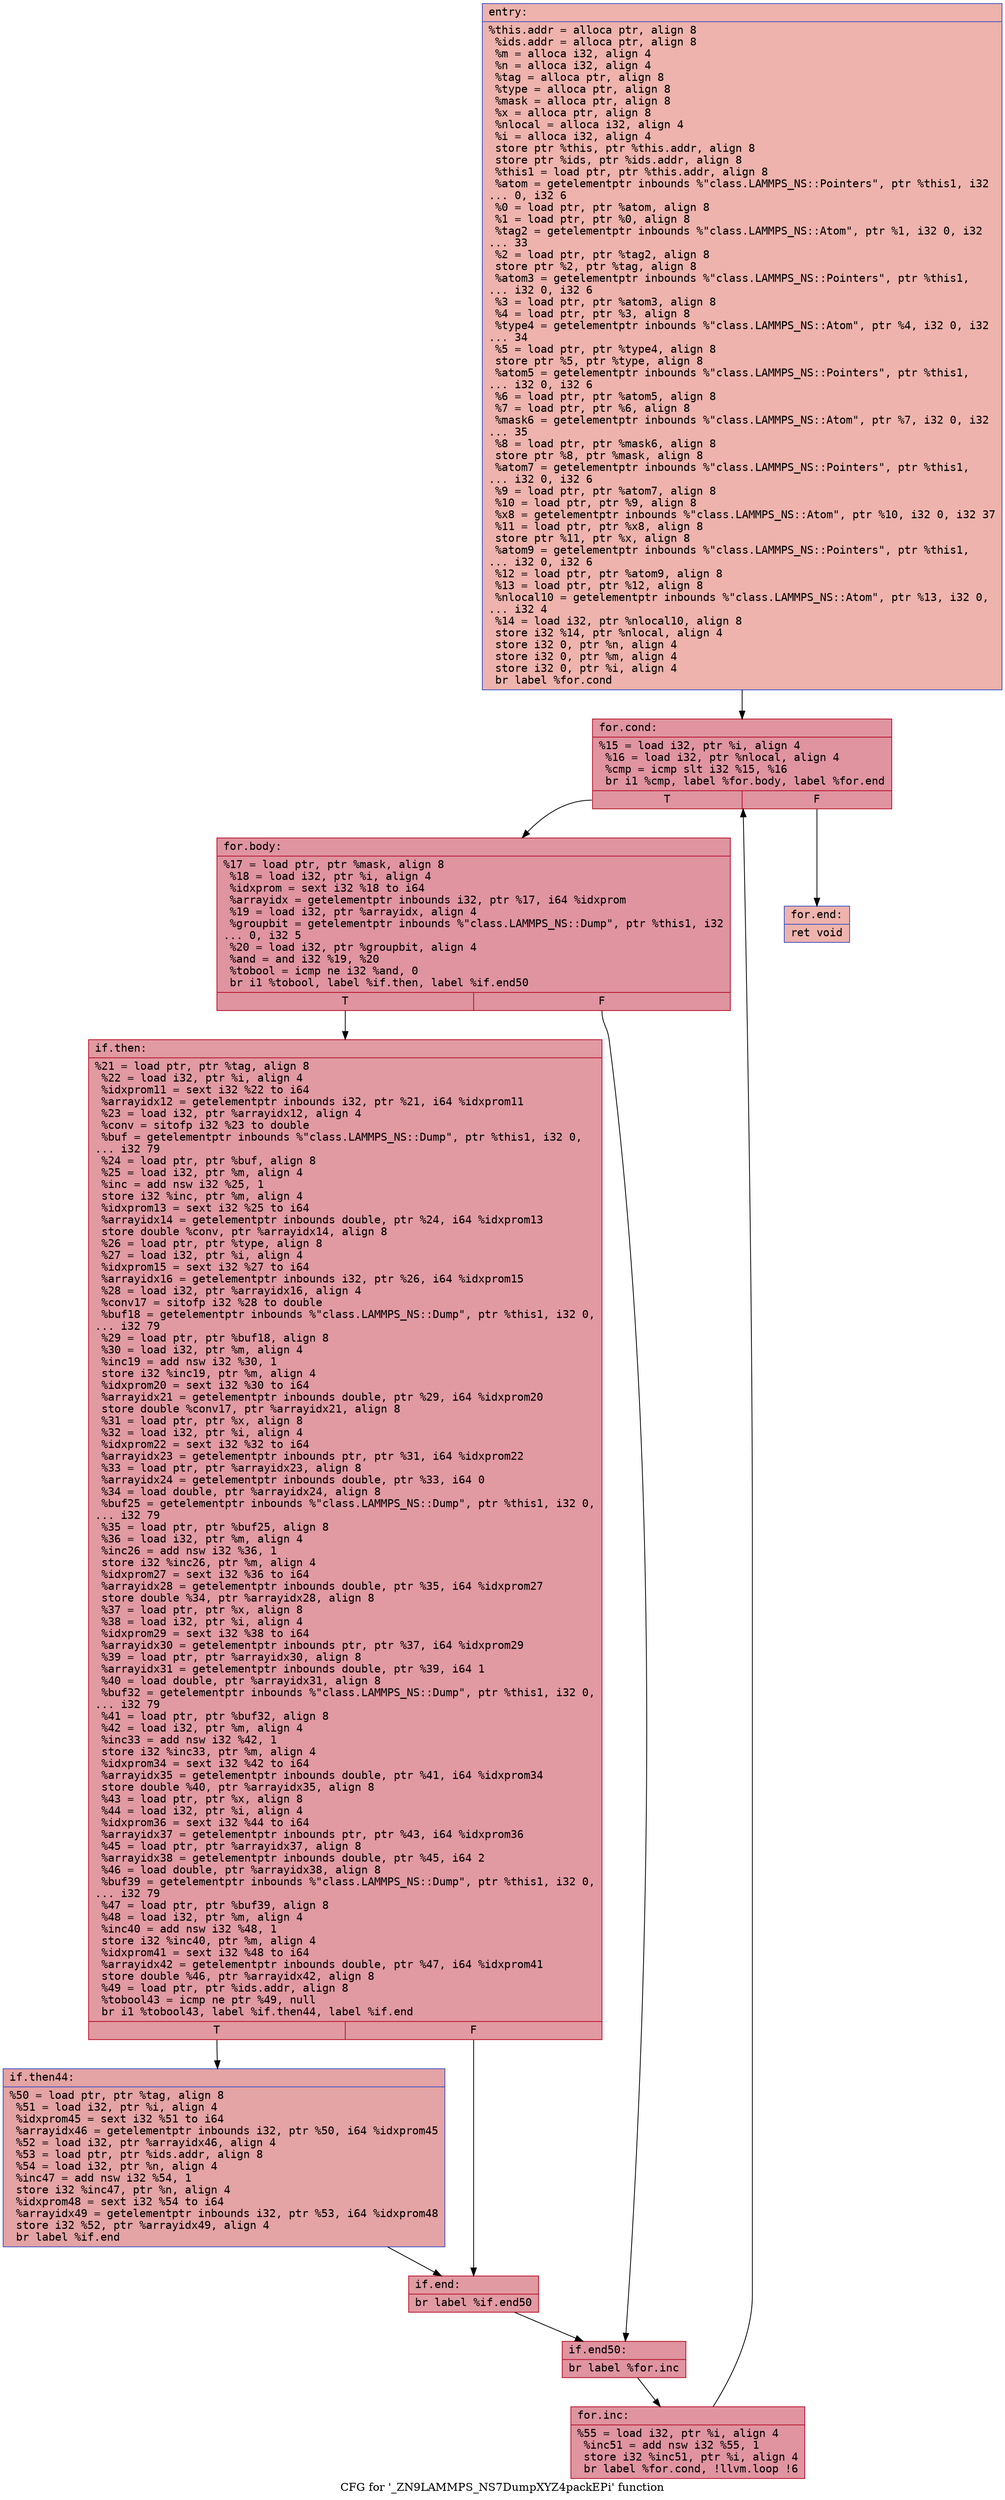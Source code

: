 digraph "CFG for '_ZN9LAMMPS_NS7DumpXYZ4packEPi' function" {
	label="CFG for '_ZN9LAMMPS_NS7DumpXYZ4packEPi' function";

	Node0x562b3e211ad0 [shape=record,color="#3d50c3ff", style=filled, fillcolor="#d6524470" fontname="Courier",label="{entry:\l|  %this.addr = alloca ptr, align 8\l  %ids.addr = alloca ptr, align 8\l  %m = alloca i32, align 4\l  %n = alloca i32, align 4\l  %tag = alloca ptr, align 8\l  %type = alloca ptr, align 8\l  %mask = alloca ptr, align 8\l  %x = alloca ptr, align 8\l  %nlocal = alloca i32, align 4\l  %i = alloca i32, align 4\l  store ptr %this, ptr %this.addr, align 8\l  store ptr %ids, ptr %ids.addr, align 8\l  %this1 = load ptr, ptr %this.addr, align 8\l  %atom = getelementptr inbounds %\"class.LAMMPS_NS::Pointers\", ptr %this1, i32\l... 0, i32 6\l  %0 = load ptr, ptr %atom, align 8\l  %1 = load ptr, ptr %0, align 8\l  %tag2 = getelementptr inbounds %\"class.LAMMPS_NS::Atom\", ptr %1, i32 0, i32\l... 33\l  %2 = load ptr, ptr %tag2, align 8\l  store ptr %2, ptr %tag, align 8\l  %atom3 = getelementptr inbounds %\"class.LAMMPS_NS::Pointers\", ptr %this1,\l... i32 0, i32 6\l  %3 = load ptr, ptr %atom3, align 8\l  %4 = load ptr, ptr %3, align 8\l  %type4 = getelementptr inbounds %\"class.LAMMPS_NS::Atom\", ptr %4, i32 0, i32\l... 34\l  %5 = load ptr, ptr %type4, align 8\l  store ptr %5, ptr %type, align 8\l  %atom5 = getelementptr inbounds %\"class.LAMMPS_NS::Pointers\", ptr %this1,\l... i32 0, i32 6\l  %6 = load ptr, ptr %atom5, align 8\l  %7 = load ptr, ptr %6, align 8\l  %mask6 = getelementptr inbounds %\"class.LAMMPS_NS::Atom\", ptr %7, i32 0, i32\l... 35\l  %8 = load ptr, ptr %mask6, align 8\l  store ptr %8, ptr %mask, align 8\l  %atom7 = getelementptr inbounds %\"class.LAMMPS_NS::Pointers\", ptr %this1,\l... i32 0, i32 6\l  %9 = load ptr, ptr %atom7, align 8\l  %10 = load ptr, ptr %9, align 8\l  %x8 = getelementptr inbounds %\"class.LAMMPS_NS::Atom\", ptr %10, i32 0, i32 37\l  %11 = load ptr, ptr %x8, align 8\l  store ptr %11, ptr %x, align 8\l  %atom9 = getelementptr inbounds %\"class.LAMMPS_NS::Pointers\", ptr %this1,\l... i32 0, i32 6\l  %12 = load ptr, ptr %atom9, align 8\l  %13 = load ptr, ptr %12, align 8\l  %nlocal10 = getelementptr inbounds %\"class.LAMMPS_NS::Atom\", ptr %13, i32 0,\l... i32 4\l  %14 = load i32, ptr %nlocal10, align 8\l  store i32 %14, ptr %nlocal, align 4\l  store i32 0, ptr %n, align 4\l  store i32 0, ptr %m, align 4\l  store i32 0, ptr %i, align 4\l  br label %for.cond\l}"];
	Node0x562b3e211ad0 -> Node0x562b3e2145b0[tooltip="entry -> for.cond\nProbability 100.00%" ];
	Node0x562b3e2145b0 [shape=record,color="#b70d28ff", style=filled, fillcolor="#b70d2870" fontname="Courier",label="{for.cond:\l|  %15 = load i32, ptr %i, align 4\l  %16 = load i32, ptr %nlocal, align 4\l  %cmp = icmp slt i32 %15, %16\l  br i1 %cmp, label %for.body, label %for.end\l|{<s0>T|<s1>F}}"];
	Node0x562b3e2145b0:s0 -> Node0x562b3e2149e0[tooltip="for.cond -> for.body\nProbability 96.88%" ];
	Node0x562b3e2145b0:s1 -> Node0x562b3e214a60[tooltip="for.cond -> for.end\nProbability 3.12%" ];
	Node0x562b3e2149e0 [shape=record,color="#b70d28ff", style=filled, fillcolor="#b70d2870" fontname="Courier",label="{for.body:\l|  %17 = load ptr, ptr %mask, align 8\l  %18 = load i32, ptr %i, align 4\l  %idxprom = sext i32 %18 to i64\l  %arrayidx = getelementptr inbounds i32, ptr %17, i64 %idxprom\l  %19 = load i32, ptr %arrayidx, align 4\l  %groupbit = getelementptr inbounds %\"class.LAMMPS_NS::Dump\", ptr %this1, i32\l... 0, i32 5\l  %20 = load i32, ptr %groupbit, align 4\l  %and = and i32 %19, %20\l  %tobool = icmp ne i32 %and, 0\l  br i1 %tobool, label %if.then, label %if.end50\l|{<s0>T|<s1>F}}"];
	Node0x562b3e2149e0:s0 -> Node0x562b3e215130[tooltip="for.body -> if.then\nProbability 62.50%" ];
	Node0x562b3e2149e0:s1 -> Node0x562b3e2151a0[tooltip="for.body -> if.end50\nProbability 37.50%" ];
	Node0x562b3e215130 [shape=record,color="#b70d28ff", style=filled, fillcolor="#bb1b2c70" fontname="Courier",label="{if.then:\l|  %21 = load ptr, ptr %tag, align 8\l  %22 = load i32, ptr %i, align 4\l  %idxprom11 = sext i32 %22 to i64\l  %arrayidx12 = getelementptr inbounds i32, ptr %21, i64 %idxprom11\l  %23 = load i32, ptr %arrayidx12, align 4\l  %conv = sitofp i32 %23 to double\l  %buf = getelementptr inbounds %\"class.LAMMPS_NS::Dump\", ptr %this1, i32 0,\l... i32 79\l  %24 = load ptr, ptr %buf, align 8\l  %25 = load i32, ptr %m, align 4\l  %inc = add nsw i32 %25, 1\l  store i32 %inc, ptr %m, align 4\l  %idxprom13 = sext i32 %25 to i64\l  %arrayidx14 = getelementptr inbounds double, ptr %24, i64 %idxprom13\l  store double %conv, ptr %arrayidx14, align 8\l  %26 = load ptr, ptr %type, align 8\l  %27 = load i32, ptr %i, align 4\l  %idxprom15 = sext i32 %27 to i64\l  %arrayidx16 = getelementptr inbounds i32, ptr %26, i64 %idxprom15\l  %28 = load i32, ptr %arrayidx16, align 4\l  %conv17 = sitofp i32 %28 to double\l  %buf18 = getelementptr inbounds %\"class.LAMMPS_NS::Dump\", ptr %this1, i32 0,\l... i32 79\l  %29 = load ptr, ptr %buf18, align 8\l  %30 = load i32, ptr %m, align 4\l  %inc19 = add nsw i32 %30, 1\l  store i32 %inc19, ptr %m, align 4\l  %idxprom20 = sext i32 %30 to i64\l  %arrayidx21 = getelementptr inbounds double, ptr %29, i64 %idxprom20\l  store double %conv17, ptr %arrayidx21, align 8\l  %31 = load ptr, ptr %x, align 8\l  %32 = load i32, ptr %i, align 4\l  %idxprom22 = sext i32 %32 to i64\l  %arrayidx23 = getelementptr inbounds ptr, ptr %31, i64 %idxprom22\l  %33 = load ptr, ptr %arrayidx23, align 8\l  %arrayidx24 = getelementptr inbounds double, ptr %33, i64 0\l  %34 = load double, ptr %arrayidx24, align 8\l  %buf25 = getelementptr inbounds %\"class.LAMMPS_NS::Dump\", ptr %this1, i32 0,\l... i32 79\l  %35 = load ptr, ptr %buf25, align 8\l  %36 = load i32, ptr %m, align 4\l  %inc26 = add nsw i32 %36, 1\l  store i32 %inc26, ptr %m, align 4\l  %idxprom27 = sext i32 %36 to i64\l  %arrayidx28 = getelementptr inbounds double, ptr %35, i64 %idxprom27\l  store double %34, ptr %arrayidx28, align 8\l  %37 = load ptr, ptr %x, align 8\l  %38 = load i32, ptr %i, align 4\l  %idxprom29 = sext i32 %38 to i64\l  %arrayidx30 = getelementptr inbounds ptr, ptr %37, i64 %idxprom29\l  %39 = load ptr, ptr %arrayidx30, align 8\l  %arrayidx31 = getelementptr inbounds double, ptr %39, i64 1\l  %40 = load double, ptr %arrayidx31, align 8\l  %buf32 = getelementptr inbounds %\"class.LAMMPS_NS::Dump\", ptr %this1, i32 0,\l... i32 79\l  %41 = load ptr, ptr %buf32, align 8\l  %42 = load i32, ptr %m, align 4\l  %inc33 = add nsw i32 %42, 1\l  store i32 %inc33, ptr %m, align 4\l  %idxprom34 = sext i32 %42 to i64\l  %arrayidx35 = getelementptr inbounds double, ptr %41, i64 %idxprom34\l  store double %40, ptr %arrayidx35, align 8\l  %43 = load ptr, ptr %x, align 8\l  %44 = load i32, ptr %i, align 4\l  %idxprom36 = sext i32 %44 to i64\l  %arrayidx37 = getelementptr inbounds ptr, ptr %43, i64 %idxprom36\l  %45 = load ptr, ptr %arrayidx37, align 8\l  %arrayidx38 = getelementptr inbounds double, ptr %45, i64 2\l  %46 = load double, ptr %arrayidx38, align 8\l  %buf39 = getelementptr inbounds %\"class.LAMMPS_NS::Dump\", ptr %this1, i32 0,\l... i32 79\l  %47 = load ptr, ptr %buf39, align 8\l  %48 = load i32, ptr %m, align 4\l  %inc40 = add nsw i32 %48, 1\l  store i32 %inc40, ptr %m, align 4\l  %idxprom41 = sext i32 %48 to i64\l  %arrayidx42 = getelementptr inbounds double, ptr %47, i64 %idxprom41\l  store double %46, ptr %arrayidx42, align 8\l  %49 = load ptr, ptr %ids.addr, align 8\l  %tobool43 = icmp ne ptr %49, null\l  br i1 %tobool43, label %if.then44, label %if.end\l|{<s0>T|<s1>F}}"];
	Node0x562b3e215130:s0 -> Node0x562b3e218d60[tooltip="if.then -> if.then44\nProbability 62.50%" ];
	Node0x562b3e215130:s1 -> Node0x562b3e218de0[tooltip="if.then -> if.end\nProbability 37.50%" ];
	Node0x562b3e218d60 [shape=record,color="#3d50c3ff", style=filled, fillcolor="#c32e3170" fontname="Courier",label="{if.then44:\l|  %50 = load ptr, ptr %tag, align 8\l  %51 = load i32, ptr %i, align 4\l  %idxprom45 = sext i32 %51 to i64\l  %arrayidx46 = getelementptr inbounds i32, ptr %50, i64 %idxprom45\l  %52 = load i32, ptr %arrayidx46, align 4\l  %53 = load ptr, ptr %ids.addr, align 8\l  %54 = load i32, ptr %n, align 4\l  %inc47 = add nsw i32 %54, 1\l  store i32 %inc47, ptr %n, align 4\l  %idxprom48 = sext i32 %54 to i64\l  %arrayidx49 = getelementptr inbounds i32, ptr %53, i64 %idxprom48\l  store i32 %52, ptr %arrayidx49, align 4\l  br label %if.end\l}"];
	Node0x562b3e218d60 -> Node0x562b3e218de0[tooltip="if.then44 -> if.end\nProbability 100.00%" ];
	Node0x562b3e218de0 [shape=record,color="#b70d28ff", style=filled, fillcolor="#bb1b2c70" fontname="Courier",label="{if.end:\l|  br label %if.end50\l}"];
	Node0x562b3e218de0 -> Node0x562b3e2151a0[tooltip="if.end -> if.end50\nProbability 100.00%" ];
	Node0x562b3e2151a0 [shape=record,color="#b70d28ff", style=filled, fillcolor="#b70d2870" fontname="Courier",label="{if.end50:\l|  br label %for.inc\l}"];
	Node0x562b3e2151a0 -> Node0x562b3e219730[tooltip="if.end50 -> for.inc\nProbability 100.00%" ];
	Node0x562b3e219730 [shape=record,color="#b70d28ff", style=filled, fillcolor="#b70d2870" fontname="Courier",label="{for.inc:\l|  %55 = load i32, ptr %i, align 4\l  %inc51 = add nsw i32 %55, 1\l  store i32 %inc51, ptr %i, align 4\l  br label %for.cond, !llvm.loop !6\l}"];
	Node0x562b3e219730 -> Node0x562b3e2145b0[tooltip="for.inc -> for.cond\nProbability 100.00%" ];
	Node0x562b3e214a60 [shape=record,color="#3d50c3ff", style=filled, fillcolor="#d6524470" fontname="Courier",label="{for.end:\l|  ret void\l}"];
}
